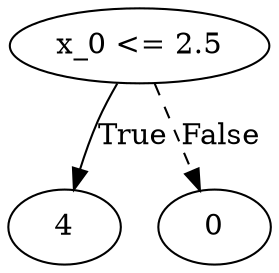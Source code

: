 digraph {
0 [label="x_0 <= 2.5"];
1 [label="4"];
0 -> 1 [label="True"];
2 [label="0"];
0 -> 2 [style="dashed", label="False"];

}